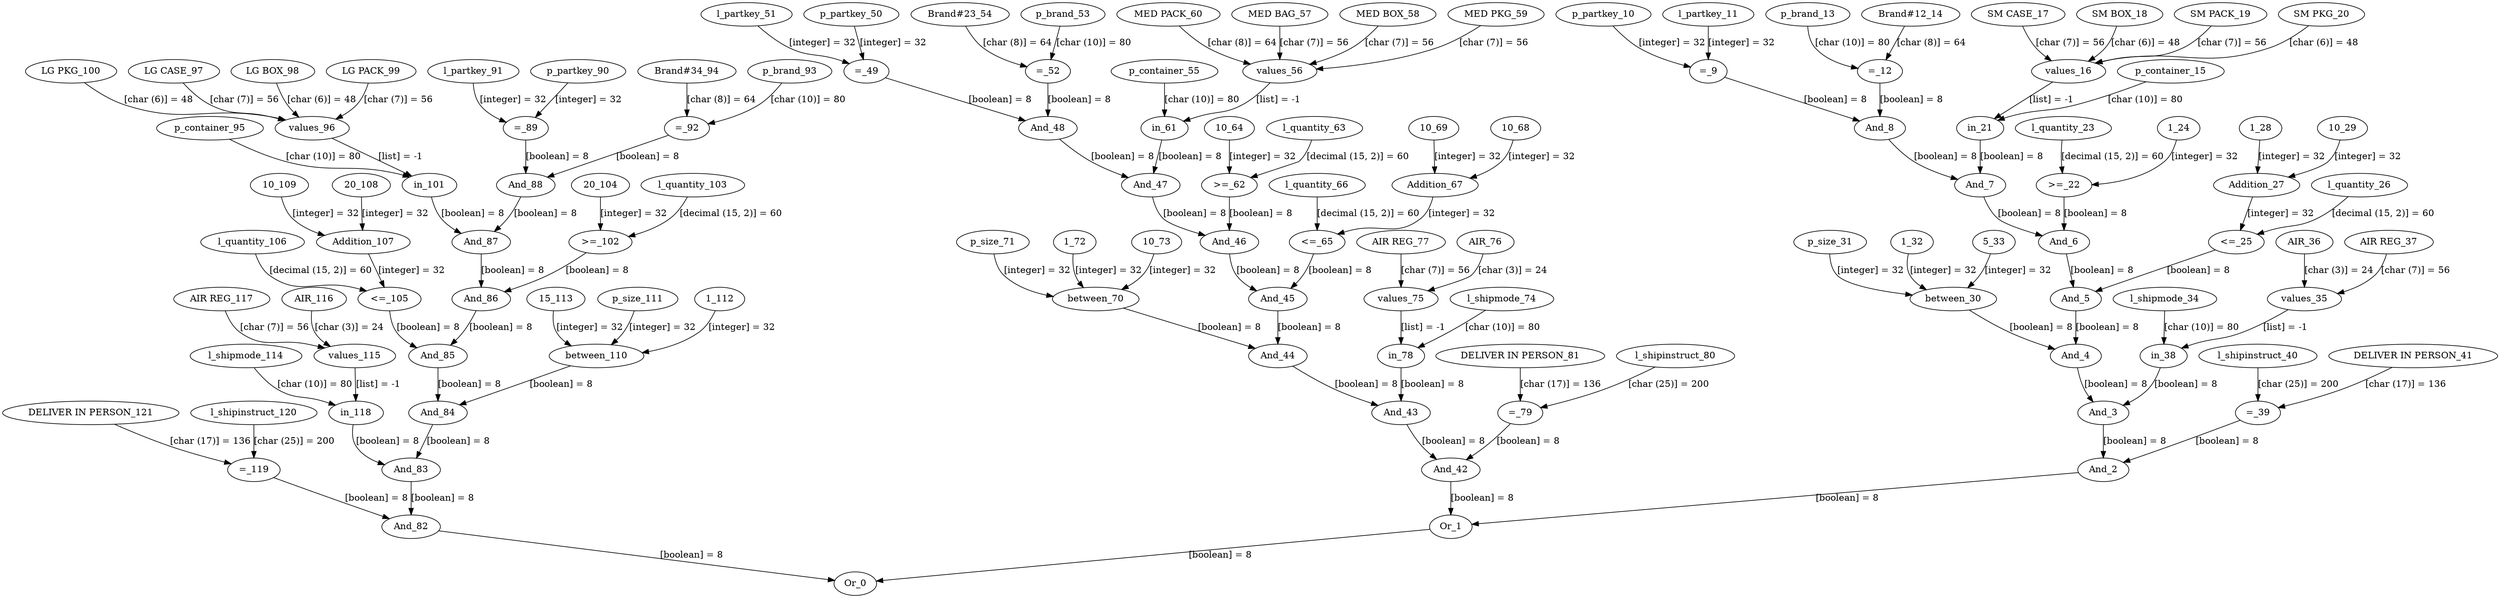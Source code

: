 digraph {
"p_partkey_10" -> "=_9"[label="[integer] = 32"]
"l_partkey_11" -> "=_9"[label="[integer] = 32"]
"p_brand_13" -> "=_12"[label="[char (10)] = 80"]
"Brand#12_14" -> "=_12"[label="[char (8)] = 64"]
"=_9" -> "And_8"[label="[boolean] = 8"]
"=_12" -> "And_8"[label="[boolean] = 8"]
"SM CASE_17" -> "values_16"[label="[char (7)] = 56"]
"SM BOX_18" -> "values_16"[label="[char (6)] = 48"]
"SM PACK_19" -> "values_16"[label="[char (7)] = 56"]
"SM PKG_20" -> "values_16"[label="[char (6)] = 48"]
"p_container_15" -> "in_21"[label="[char (10)] = 80"]
"values_16" -> "in_21"[label="[list] = -1"]
"And_8" -> "And_7"[label="[boolean] = 8"]
"in_21" -> "And_7"[label="[boolean] = 8"]
"l_quantity_23" -> ">=_22"[label="[decimal (15, 2)] = 60"]
"1_24" -> ">=_22"[label="[integer] = 32"]
"And_7" -> "And_6"[label="[boolean] = 8"]
">=_22" -> "And_6"[label="[boolean] = 8"]
"1_28" -> "Addition_27"[label="[integer] = 32"]
"10_29" -> "Addition_27"[label="[integer] = 32"]
"l_quantity_26" -> "<=_25"[label="[decimal (15, 2)] = 60"]
"Addition_27" -> "<=_25"[label="[integer] = 32"]
"And_6" -> "And_5"[label="[boolean] = 8"]
"<=_25" -> "And_5"[label="[boolean] = 8"]
"p_size_31" -> "between_30"[label="[integer] = 32"]
"1_32" -> "between_30"[label="[integer] = 32"]
"5_33" -> "between_30"[label="[integer] = 32"]
"And_5" -> "And_4"[label="[boolean] = 8"]
"between_30" -> "And_4"[label="[boolean] = 8"]
"AIR_36" -> "values_35"[label="[char (3)] = 24"]
"AIR REG_37" -> "values_35"[label="[char (7)] = 56"]
"l_shipmode_34" -> "in_38"[label="[char (10)] = 80"]
"values_35" -> "in_38"[label="[list] = -1"]
"And_4" -> "And_3"[label="[boolean] = 8"]
"in_38" -> "And_3"[label="[boolean] = 8"]
"l_shipinstruct_40" -> "=_39"[label="[char (25)] = 200"]
"DELIVER IN PERSON_41" -> "=_39"[label="[char (17)] = 136"]
"And_3" -> "And_2"[label="[boolean] = 8"]
"=_39" -> "And_2"[label="[boolean] = 8"]
"p_partkey_50" -> "=_49"[label="[integer] = 32"]
"l_partkey_51" -> "=_49"[label="[integer] = 32"]
"p_brand_53" -> "=_52"[label="[char (10)] = 80"]
"Brand#23_54" -> "=_52"[label="[char (8)] = 64"]
"=_49" -> "And_48"[label="[boolean] = 8"]
"=_52" -> "And_48"[label="[boolean] = 8"]
"MED BAG_57" -> "values_56"[label="[char (7)] = 56"]
"MED BOX_58" -> "values_56"[label="[char (7)] = 56"]
"MED PKG_59" -> "values_56"[label="[char (7)] = 56"]
"MED PACK_60" -> "values_56"[label="[char (8)] = 64"]
"p_container_55" -> "in_61"[label="[char (10)] = 80"]
"values_56" -> "in_61"[label="[list] = -1"]
"And_48" -> "And_47"[label="[boolean] = 8"]
"in_61" -> "And_47"[label="[boolean] = 8"]
"l_quantity_63" -> ">=_62"[label="[decimal (15, 2)] = 60"]
"10_64" -> ">=_62"[label="[integer] = 32"]
"And_47" -> "And_46"[label="[boolean] = 8"]
">=_62" -> "And_46"[label="[boolean] = 8"]
"10_68" -> "Addition_67"[label="[integer] = 32"]
"10_69" -> "Addition_67"[label="[integer] = 32"]
"l_quantity_66" -> "<=_65"[label="[decimal (15, 2)] = 60"]
"Addition_67" -> "<=_65"[label="[integer] = 32"]
"And_46" -> "And_45"[label="[boolean] = 8"]
"<=_65" -> "And_45"[label="[boolean] = 8"]
"p_size_71" -> "between_70"[label="[integer] = 32"]
"1_72" -> "between_70"[label="[integer] = 32"]
"10_73" -> "between_70"[label="[integer] = 32"]
"And_45" -> "And_44"[label="[boolean] = 8"]
"between_70" -> "And_44"[label="[boolean] = 8"]
"AIR_76" -> "values_75"[label="[char (3)] = 24"]
"AIR REG_77" -> "values_75"[label="[char (7)] = 56"]
"l_shipmode_74" -> "in_78"[label="[char (10)] = 80"]
"values_75" -> "in_78"[label="[list] = -1"]
"And_44" -> "And_43"[label="[boolean] = 8"]
"in_78" -> "And_43"[label="[boolean] = 8"]
"l_shipinstruct_80" -> "=_79"[label="[char (25)] = 200"]
"DELIVER IN PERSON_81" -> "=_79"[label="[char (17)] = 136"]
"And_43" -> "And_42"[label="[boolean] = 8"]
"=_79" -> "And_42"[label="[boolean] = 8"]
"And_2" -> "Or_1"[label="[boolean] = 8"]
"And_42" -> "Or_1"[label="[boolean] = 8"]
"p_partkey_90" -> "=_89"[label="[integer] = 32"]
"l_partkey_91" -> "=_89"[label="[integer] = 32"]
"p_brand_93" -> "=_92"[label="[char (10)] = 80"]
"Brand#34_94" -> "=_92"[label="[char (8)] = 64"]
"=_89" -> "And_88"[label="[boolean] = 8"]
"=_92" -> "And_88"[label="[boolean] = 8"]
"LG CASE_97" -> "values_96"[label="[char (7)] = 56"]
"LG BOX_98" -> "values_96"[label="[char (6)] = 48"]
"LG PACK_99" -> "values_96"[label="[char (7)] = 56"]
"LG PKG_100" -> "values_96"[label="[char (6)] = 48"]
"p_container_95" -> "in_101"[label="[char (10)] = 80"]
"values_96" -> "in_101"[label="[list] = -1"]
"And_88" -> "And_87"[label="[boolean] = 8"]
"in_101" -> "And_87"[label="[boolean] = 8"]
"l_quantity_103" -> ">=_102"[label="[decimal (15, 2)] = 60"]
"20_104" -> ">=_102"[label="[integer] = 32"]
"And_87" -> "And_86"[label="[boolean] = 8"]
">=_102" -> "And_86"[label="[boolean] = 8"]
"20_108" -> "Addition_107"[label="[integer] = 32"]
"10_109" -> "Addition_107"[label="[integer] = 32"]
"l_quantity_106" -> "<=_105"[label="[decimal (15, 2)] = 60"]
"Addition_107" -> "<=_105"[label="[integer] = 32"]
"And_86" -> "And_85"[label="[boolean] = 8"]
"<=_105" -> "And_85"[label="[boolean] = 8"]
"p_size_111" -> "between_110"[label="[integer] = 32"]
"1_112" -> "between_110"[label="[integer] = 32"]
"15_113" -> "between_110"[label="[integer] = 32"]
"And_85" -> "And_84"[label="[boolean] = 8"]
"between_110" -> "And_84"[label="[boolean] = 8"]
"AIR_116" -> "values_115"[label="[char (3)] = 24"]
"AIR REG_117" -> "values_115"[label="[char (7)] = 56"]
"l_shipmode_114" -> "in_118"[label="[char (10)] = 80"]
"values_115" -> "in_118"[label="[list] = -1"]
"And_84" -> "And_83"[label="[boolean] = 8"]
"in_118" -> "And_83"[label="[boolean] = 8"]
"l_shipinstruct_120" -> "=_119"[label="[char (25)] = 200"]
"DELIVER IN PERSON_121" -> "=_119"[label="[char (17)] = 136"]
"And_83" -> "And_82"[label="[boolean] = 8"]
"=_119" -> "And_82"[label="[boolean] = 8"]
"Or_1" -> "Or_0"[label="[boolean] = 8"]
"And_82" -> "Or_0"[label="[boolean] = 8"]
}

